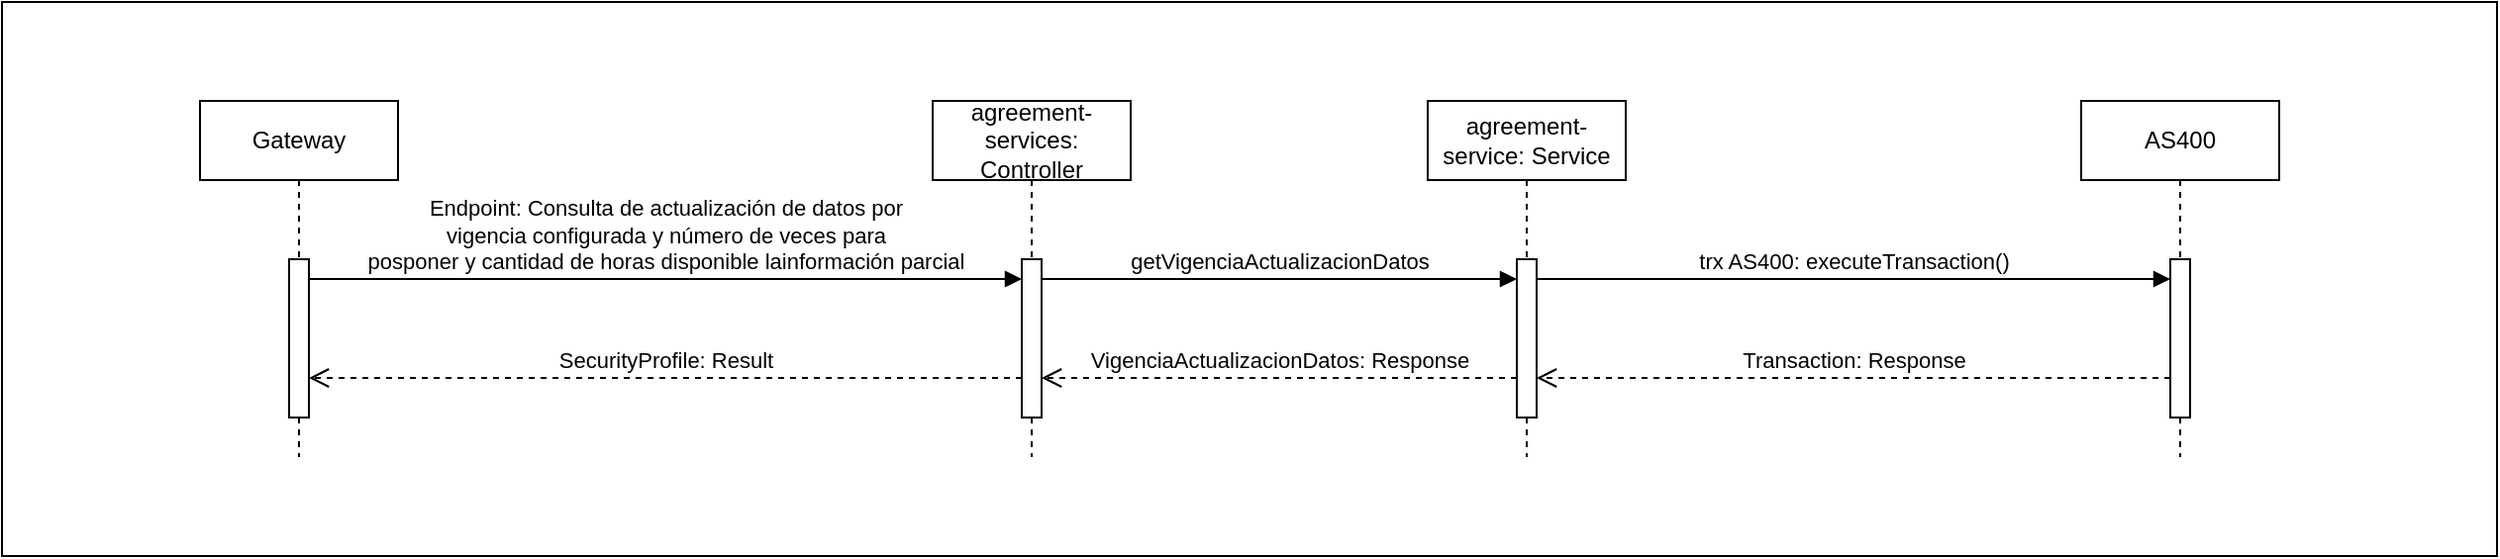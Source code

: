 <mxfile version="22.0.8" type="github">
  <diagram name="Page-1" id="2YBvvXClWsGukQMizWep">
    <mxGraphModel dx="2273" dy="557" grid="1" gridSize="10" guides="1" tooltips="1" connect="1" arrows="1" fold="1" page="1" pageScale="1" pageWidth="850" pageHeight="1100" math="0" shadow="0">
      <root>
        <mxCell id="0" />
        <mxCell id="1" parent="0" />
        <mxCell id="pCHLIGkAUsJlZPyTWiGY-3" value="" style="rounded=0;whiteSpace=wrap;html=1;" vertex="1" parent="1">
          <mxGeometry x="-110" y="350" width="1260" height="280" as="geometry" />
        </mxCell>
        <mxCell id="_vU3EVEK0Me3MSrH0ikC-1" value="Gateway" style="shape=umlLifeline;perimeter=lifelinePerimeter;whiteSpace=wrap;html=1;container=0;dropTarget=0;collapsible=0;recursiveResize=0;outlineConnect=0;portConstraint=eastwest;newEdgeStyle={&quot;edgeStyle&quot;:&quot;elbowEdgeStyle&quot;,&quot;elbow&quot;:&quot;vertical&quot;,&quot;curved&quot;:0,&quot;rounded&quot;:0};" parent="1" vertex="1">
          <mxGeometry x="-10" y="400" width="100" height="180" as="geometry" />
        </mxCell>
        <mxCell id="_vU3EVEK0Me3MSrH0ikC-2" value="" style="html=1;points=[];perimeter=orthogonalPerimeter;outlineConnect=0;targetShapes=umlLifeline;portConstraint=eastwest;newEdgeStyle={&quot;edgeStyle&quot;:&quot;elbowEdgeStyle&quot;,&quot;elbow&quot;:&quot;vertical&quot;,&quot;curved&quot;:0,&quot;rounded&quot;:0};" parent="_vU3EVEK0Me3MSrH0ikC-1" vertex="1">
          <mxGeometry x="45" y="80" width="10" height="80" as="geometry" />
        </mxCell>
        <mxCell id="_vU3EVEK0Me3MSrH0ikC-3" value="agreement-services: Controller" style="shape=umlLifeline;perimeter=lifelinePerimeter;whiteSpace=wrap;html=1;container=0;dropTarget=0;collapsible=0;recursiveResize=0;outlineConnect=0;portConstraint=eastwest;newEdgeStyle={&quot;edgeStyle&quot;:&quot;elbowEdgeStyle&quot;,&quot;elbow&quot;:&quot;vertical&quot;,&quot;curved&quot;:0,&quot;rounded&quot;:0};" parent="1" vertex="1">
          <mxGeometry x="360" y="400" width="100" height="180" as="geometry" />
        </mxCell>
        <mxCell id="_vU3EVEK0Me3MSrH0ikC-4" value="" style="html=1;points=[];perimeter=orthogonalPerimeter;outlineConnect=0;targetShapes=umlLifeline;portConstraint=eastwest;newEdgeStyle={&quot;edgeStyle&quot;:&quot;elbowEdgeStyle&quot;,&quot;elbow&quot;:&quot;vertical&quot;,&quot;curved&quot;:0,&quot;rounded&quot;:0};" parent="_vU3EVEK0Me3MSrH0ikC-3" vertex="1">
          <mxGeometry x="45" y="80" width="10" height="80" as="geometry" />
        </mxCell>
        <mxCell id="_vU3EVEK0Me3MSrH0ikC-5" value="AS400" style="shape=umlLifeline;perimeter=lifelinePerimeter;whiteSpace=wrap;html=1;container=0;dropTarget=0;collapsible=0;recursiveResize=0;outlineConnect=0;portConstraint=eastwest;newEdgeStyle={&quot;edgeStyle&quot;:&quot;elbowEdgeStyle&quot;,&quot;elbow&quot;:&quot;vertical&quot;,&quot;curved&quot;:0,&quot;rounded&quot;:0};" parent="1" vertex="1">
          <mxGeometry x="940" y="400" width="100" height="180" as="geometry" />
        </mxCell>
        <mxCell id="_vU3EVEK0Me3MSrH0ikC-6" value="" style="html=1;points=[];perimeter=orthogonalPerimeter;outlineConnect=0;targetShapes=umlLifeline;portConstraint=eastwest;newEdgeStyle={&quot;edgeStyle&quot;:&quot;elbowEdgeStyle&quot;,&quot;elbow&quot;:&quot;vertical&quot;,&quot;curved&quot;:0,&quot;rounded&quot;:0};" parent="_vU3EVEK0Me3MSrH0ikC-5" vertex="1">
          <mxGeometry x="45" y="80" width="10" height="80" as="geometry" />
        </mxCell>
        <mxCell id="_vU3EVEK0Me3MSrH0ikC-13" value="Endpoint: Consulta de actualización de datos por &lt;br&gt;vigencia configurada y número de veces para &lt;br&gt;posponer y cantidad de horas disponible lainformación parcial" style="html=1;verticalAlign=bottom;endArrow=block;edgeStyle=elbowEdgeStyle;elbow=vertical;curved=0;rounded=0;" parent="1" source="_vU3EVEK0Me3MSrH0ikC-2" target="_vU3EVEK0Me3MSrH0ikC-4" edge="1">
          <mxGeometry relative="1" as="geometry">
            <mxPoint x="105" y="490" as="sourcePoint" />
            <Array as="points">
              <mxPoint x="190" y="490" />
            </Array>
            <mxPoint x="275" y="490" as="targetPoint" />
          </mxGeometry>
        </mxCell>
        <mxCell id="_vU3EVEK0Me3MSrH0ikC-15" value="SecurityProfile: Result" style="html=1;verticalAlign=bottom;endArrow=open;dashed=1;endSize=8;edgeStyle=elbowEdgeStyle;elbow=vertical;curved=0;rounded=0;" parent="1" source="_vU3EVEK0Me3MSrH0ikC-4" target="_vU3EVEK0Me3MSrH0ikC-2" edge="1">
          <mxGeometry relative="1" as="geometry">
            <mxPoint x="195" y="640" as="targetPoint" />
            <Array as="points">
              <mxPoint x="350" y="540" />
              <mxPoint x="290" y="640" />
            </Array>
            <mxPoint x="365" y="640" as="sourcePoint" />
          </mxGeometry>
        </mxCell>
        <mxCell id="_vU3EVEK0Me3MSrH0ikC-16" value="trx AS400: executeTransaction()" style="html=1;verticalAlign=bottom;endArrow=block;edgeStyle=elbowEdgeStyle;elbow=vertical;curved=0;rounded=0;" parent="1" target="_vU3EVEK0Me3MSrH0ikC-6" edge="1" source="_vU3EVEK0Me3MSrH0ikC-20">
          <mxGeometry relative="1" as="geometry">
            <mxPoint x="720" y="510" as="sourcePoint" />
            <Array as="points">
              <mxPoint x="870" y="490" />
            </Array>
            <mxPoint x="985" y="510" as="targetPoint" />
          </mxGeometry>
        </mxCell>
        <mxCell id="_vU3EVEK0Me3MSrH0ikC-17" value="Transaction: Response" style="html=1;verticalAlign=bottom;endArrow=open;dashed=1;endSize=8;edgeStyle=elbowEdgeStyle;elbow=vertical;curved=0;rounded=0;" parent="1" edge="1" target="_vU3EVEK0Me3MSrH0ikC-20" source="_vU3EVEK0Me3MSrH0ikC-6">
          <mxGeometry x="0.003" relative="1" as="geometry">
            <mxPoint x="680.0" y="540" as="targetPoint" />
            <Array as="points">
              <mxPoint x="820" y="540" />
            </Array>
            <mxPoint x="910" y="580" as="sourcePoint" />
            <mxPoint as="offset" />
          </mxGeometry>
        </mxCell>
        <mxCell id="_vU3EVEK0Me3MSrH0ikC-19" value="agreement-service: Service" style="shape=umlLifeline;perimeter=lifelinePerimeter;whiteSpace=wrap;html=1;container=0;dropTarget=0;collapsible=0;recursiveResize=0;outlineConnect=0;portConstraint=eastwest;newEdgeStyle={&quot;edgeStyle&quot;:&quot;elbowEdgeStyle&quot;,&quot;elbow&quot;:&quot;vertical&quot;,&quot;curved&quot;:0,&quot;rounded&quot;:0};" parent="1" vertex="1">
          <mxGeometry x="610" y="400" width="100" height="180" as="geometry" />
        </mxCell>
        <mxCell id="_vU3EVEK0Me3MSrH0ikC-20" value="" style="html=1;points=[];perimeter=orthogonalPerimeter;outlineConnect=0;targetShapes=umlLifeline;portConstraint=eastwest;newEdgeStyle={&quot;edgeStyle&quot;:&quot;elbowEdgeStyle&quot;,&quot;elbow&quot;:&quot;vertical&quot;,&quot;curved&quot;:0,&quot;rounded&quot;:0};" parent="_vU3EVEK0Me3MSrH0ikC-19" vertex="1">
          <mxGeometry x="45" y="80" width="10" height="80" as="geometry" />
        </mxCell>
        <mxCell id="pCHLIGkAUsJlZPyTWiGY-1" value="getVigenciaActualizacionDatos" style="html=1;verticalAlign=bottom;endArrow=block;edgeStyle=elbowEdgeStyle;elbow=vertical;curved=0;rounded=0;" edge="1" parent="1" source="_vU3EVEK0Me3MSrH0ikC-4" target="_vU3EVEK0Me3MSrH0ikC-20">
          <mxGeometry relative="1" as="geometry">
            <mxPoint x="420" y="510" as="sourcePoint" />
            <Array as="points">
              <mxPoint x="530" y="490" />
              <mxPoint x="505" y="510" />
            </Array>
            <mxPoint x="660" y="510" as="targetPoint" />
          </mxGeometry>
        </mxCell>
        <mxCell id="pCHLIGkAUsJlZPyTWiGY-2" value="VigenciaActualizacionDatos: Response" style="html=1;verticalAlign=bottom;endArrow=open;dashed=1;endSize=8;edgeStyle=elbowEdgeStyle;elbow=vertical;curved=0;rounded=0;" edge="1" parent="1" source="_vU3EVEK0Me3MSrH0ikC-20" target="_vU3EVEK0Me3MSrH0ikC-4">
          <mxGeometry x="0.003" relative="1" as="geometry">
            <mxPoint x="530" y="550" as="targetPoint" />
            <Array as="points">
              <mxPoint x="470" y="540" />
            </Array>
            <mxPoint x="635" y="540" as="sourcePoint" />
            <mxPoint as="offset" />
          </mxGeometry>
        </mxCell>
      </root>
    </mxGraphModel>
  </diagram>
</mxfile>
